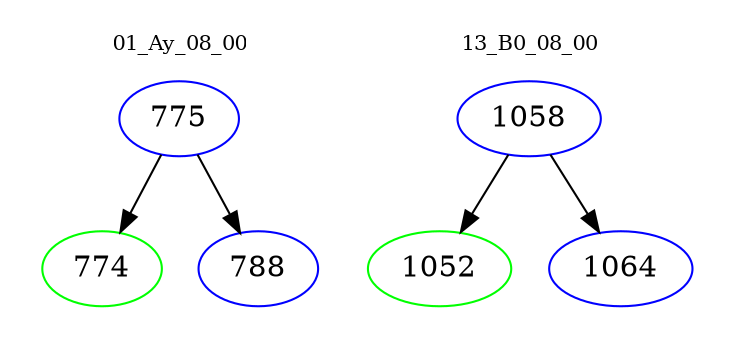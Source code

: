 digraph{
subgraph cluster_0 {
color = white
label = "01_Ay_08_00";
fontsize=10;
T0_775 [label="775", color="blue"]
T0_775 -> T0_774 [color="black"]
T0_774 [label="774", color="green"]
T0_775 -> T0_788 [color="black"]
T0_788 [label="788", color="blue"]
}
subgraph cluster_1 {
color = white
label = "13_B0_08_00";
fontsize=10;
T1_1058 [label="1058", color="blue"]
T1_1058 -> T1_1052 [color="black"]
T1_1052 [label="1052", color="green"]
T1_1058 -> T1_1064 [color="black"]
T1_1064 [label="1064", color="blue"]
}
}
